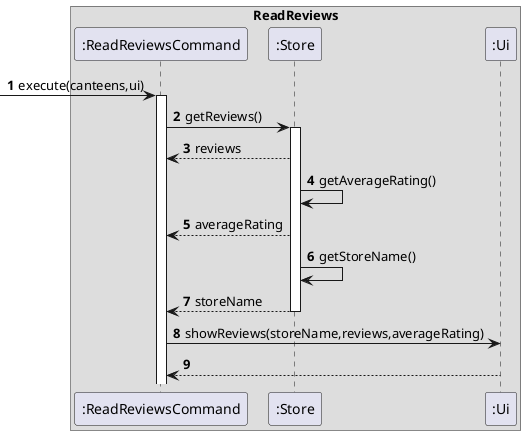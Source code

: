 @startuml
'https://plantuml.com/sequence-diagram

autonumber
box ReadReviews


->":ReadReviewsCommand": execute(canteens,ui)
activate ":ReadReviewsCommand"
":ReadReviewsCommand"->":Store":getReviews()
activate ":Store"
":Store"-->":ReadReviewsCommand":reviews
":Store"->":Store":getAverageRating()
":Store"-->":ReadReviewsCommand":averageRating
":Store"->":Store":getStoreName()
return storeName
":ReadReviewsCommand"->":Ui":showReviews(storeName,reviews,averageRating)
":Ui"-->":ReadReviewsCommand"

@enduml